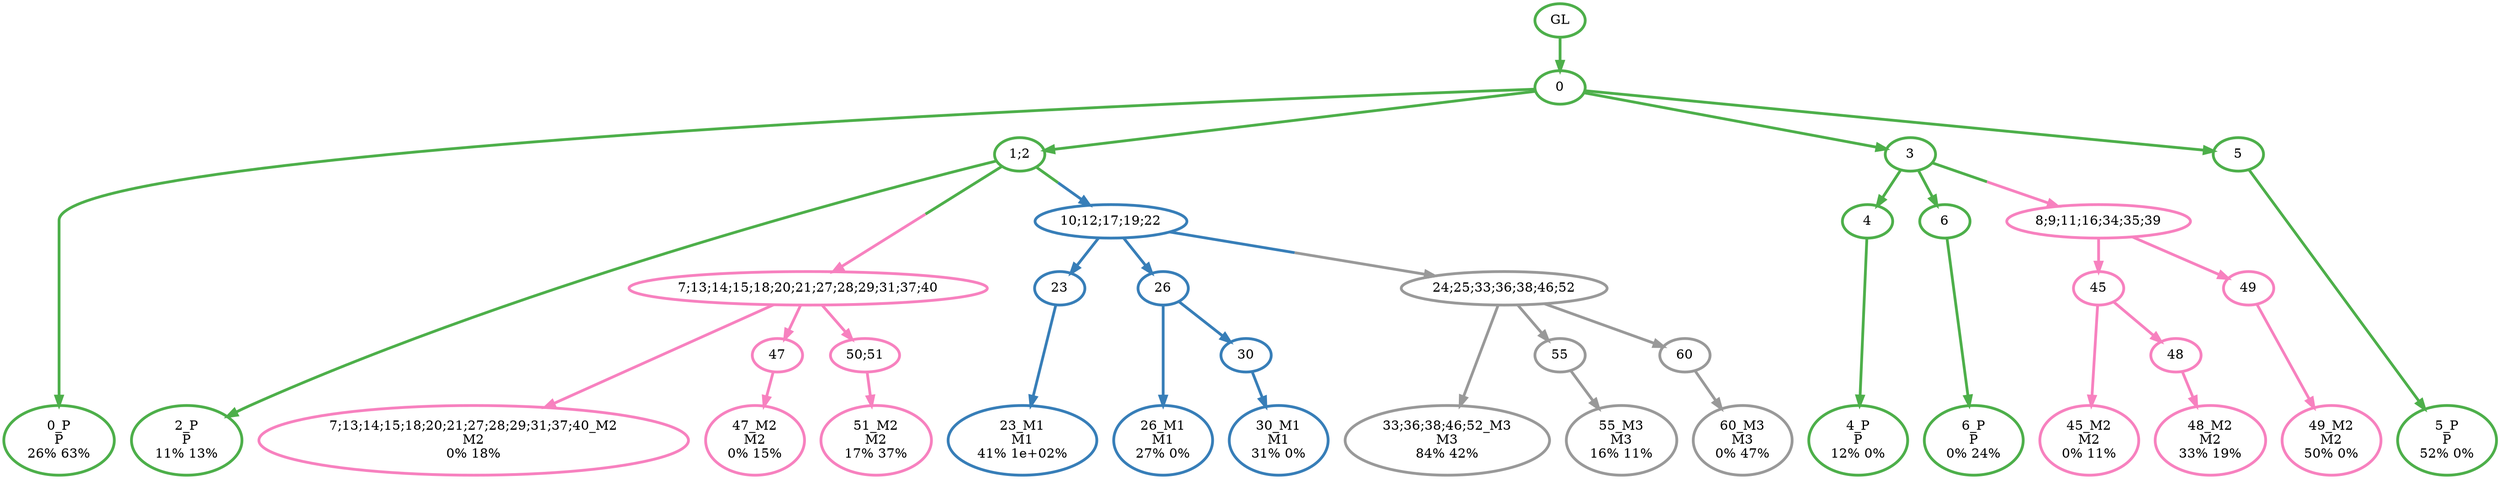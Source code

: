digraph T {
	{
		rank=same
		35 [penwidth=3,colorscheme=set19,color=3,label="0_P\nP\n26% 63%"]
		33 [penwidth=3,colorscheme=set19,color=3,label="2_P\nP\n11% 13%"]
		30 [penwidth=3,colorscheme=set19,color=3,label="4_P\nP\n12% 0%"]
		28 [penwidth=3,colorscheme=set19,color=3,label="6_P\nP\n0% 24%"]
		26 [penwidth=3,colorscheme=set19,color=3,label="5_P\nP\n52% 0%"]
		24 [penwidth=3,colorscheme=set19,color=2,label="23_M1\nM1\n41% 1e+02%"]
		22 [penwidth=3,colorscheme=set19,color=2,label="26_M1\nM1\n27% 0%"]
		20 [penwidth=3,colorscheme=set19,color=2,label="30_M1\nM1\n31% 0%"]
		19 [penwidth=3,colorscheme=set19,color=8,label="7;13;14;15;18;20;21;27;28;29;31;37;40_M2\nM2\n0% 18%"]
		17 [penwidth=3,colorscheme=set19,color=8,label="47_M2\nM2\n0% 15%"]
		15 [penwidth=3,colorscheme=set19,color=8,label="51_M2\nM2\n17% 37%"]
		13 [penwidth=3,colorscheme=set19,color=8,label="45_M2\nM2\n0% 11%"]
		11 [penwidth=3,colorscheme=set19,color=8,label="48_M2\nM2\n33% 19%"]
		9 [penwidth=3,colorscheme=set19,color=8,label="49_M2\nM2\n50% 0%"]
		8 [penwidth=3,colorscheme=set19,color=9,label="33;36;38;46;52_M3\nM3\n84% 42%"]
		6 [penwidth=3,colorscheme=set19,color=9,label="55_M3\nM3\n16% 11%"]
		4 [penwidth=3,colorscheme=set19,color=9,label="60_M3\nM3\n0% 47%"]
	}
	37 [penwidth=3,colorscheme=set19,color=3,label="GL"]
	36 [penwidth=3,colorscheme=set19,color=3,label="0"]
	34 [penwidth=3,colorscheme=set19,color=3,label="1;2"]
	32 [penwidth=3,colorscheme=set19,color=3,label="3"]
	31 [penwidth=3,colorscheme=set19,color=3,label="4"]
	29 [penwidth=3,colorscheme=set19,color=3,label="6"]
	27 [penwidth=3,colorscheme=set19,color=3,label="5"]
	25 [penwidth=3,colorscheme=set19,color=2,label="23"]
	23 [penwidth=3,colorscheme=set19,color=2,label="26"]
	21 [penwidth=3,colorscheme=set19,color=2,label="30"]
	18 [penwidth=3,colorscheme=set19,color=8,label="47"]
	16 [penwidth=3,colorscheme=set19,color=8,label="50;51"]
	14 [penwidth=3,colorscheme=set19,color=8,label="45"]
	12 [penwidth=3,colorscheme=set19,color=8,label="48"]
	10 [penwidth=3,colorscheme=set19,color=8,label="49"]
	7 [penwidth=3,colorscheme=set19,color=9,label="55"]
	5 [penwidth=3,colorscheme=set19,color=9,label="60"]
	3 [penwidth=3,colorscheme=set19,color=9,label="24;25;33;36;38;46;52"]
	2 [penwidth=3,colorscheme=set19,color=8,label="7;13;14;15;18;20;21;27;28;29;31;37;40"]
	1 [penwidth=3,colorscheme=set19,color=8,label="8;9;11;16;34;35;39"]
	0 [penwidth=3,colorscheme=set19,color=2,label="10;12;17;19;22"]
	37 -> 36 [penwidth=3,colorscheme=set19,color=3]
	36 -> 35 [penwidth=3,colorscheme=set19,color=3]
	36 -> 32 [penwidth=3,colorscheme=set19,color=3]
	36 -> 27 [penwidth=3,colorscheme=set19,color=3]
	36 -> 34 [penwidth=3,colorscheme=set19,color=3]
	34 -> 33 [penwidth=3,colorscheme=set19,color=3]
	34 -> 2 [penwidth=3,colorscheme=set19,color="3;0.5:8"]
	34 -> 0 [penwidth=3,colorscheme=set19,color="3;0.5:2"]
	32 -> 31 [penwidth=3,colorscheme=set19,color=3]
	32 -> 29 [penwidth=3,colorscheme=set19,color=3]
	32 -> 1 [penwidth=3,colorscheme=set19,color="3;0.5:8"]
	31 -> 30 [penwidth=3,colorscheme=set19,color=3]
	29 -> 28 [penwidth=3,colorscheme=set19,color=3]
	27 -> 26 [penwidth=3,colorscheme=set19,color=3]
	25 -> 24 [penwidth=3,colorscheme=set19,color=2]
	23 -> 22 [penwidth=3,colorscheme=set19,color=2]
	23 -> 21 [penwidth=3,colorscheme=set19,color=2]
	21 -> 20 [penwidth=3,colorscheme=set19,color=2]
	18 -> 17 [penwidth=3,colorscheme=set19,color=8]
	16 -> 15 [penwidth=3,colorscheme=set19,color=8]
	14 -> 13 [penwidth=3,colorscheme=set19,color=8]
	14 -> 12 [penwidth=3,colorscheme=set19,color=8]
	12 -> 11 [penwidth=3,colorscheme=set19,color=8]
	10 -> 9 [penwidth=3,colorscheme=set19,color=8]
	7 -> 6 [penwidth=3,colorscheme=set19,color=9]
	5 -> 4 [penwidth=3,colorscheme=set19,color=9]
	3 -> 8 [penwidth=3,colorscheme=set19,color=9]
	3 -> 7 [penwidth=3,colorscheme=set19,color=9]
	3 -> 5 [penwidth=3,colorscheme=set19,color=9]
	2 -> 19 [penwidth=3,colorscheme=set19,color=8]
	2 -> 18 [penwidth=3,colorscheme=set19,color=8]
	2 -> 16 [penwidth=3,colorscheme=set19,color=8]
	1 -> 14 [penwidth=3,colorscheme=set19,color=8]
	1 -> 10 [penwidth=3,colorscheme=set19,color=8]
	0 -> 25 [penwidth=3,colorscheme=set19,color=2]
	0 -> 23 [penwidth=3,colorscheme=set19,color=2]
	0 -> 3 [penwidth=3,colorscheme=set19,color="2;0.5:9"]
}

